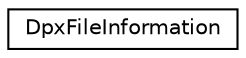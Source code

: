 digraph G
{
  edge [fontname="Helvetica",fontsize="10",labelfontname="Helvetica",labelfontsize="10"];
  node [fontname="Helvetica",fontsize="10",shape=record];
  rankdir=LR;
  Node1 [label="DpxFileInformation",height=0.2,width=0.4,color="black", fillcolor="white", style="filled",URL="$d4/d23/structDpxFileInformation.html"];
}
